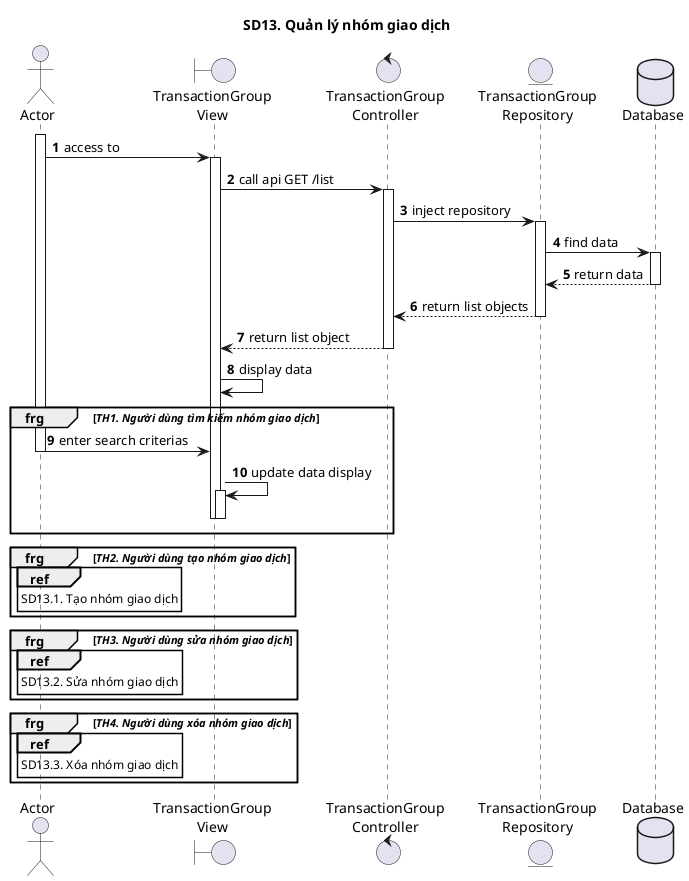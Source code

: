 @startuml SQ
autonumber
title SD13. Quản lý nhóm giao dịch
actor "Actor" as actor
boundary "TransactionGroup\nView" as view
control "TransactionGroup\nController" as controller
entity "TransactionGroup\nRepository" as model
database "Database" as database
activate actor
actor -> view : access to
activate view
view -> controller : call api GET /list
activate controller
controller -> model : inject repository
activate model
model -> database : find data
activate database
database --> model : return data
deactivate database
model --> controller: return list objects
deactivate model
controller --> view : return list object
deactivate controller
view -> view: display data
group frg [//TH1. Người dùng tìm kiếm nhóm giao dịch//]
actor -> view : enter search criterias
deactivate actor
view -> view: update data display
activate view
deactivate view
deactivate view
end
group frg [//TH2. Người dùng tạo nhóm giao dịch//]
ref over actor
SD13.1. Tạo nhóm giao dịch
end ref
end
group frg [//TH3. Người dùng sửa nhóm giao dịch//]
ref over actor
SD13.2. Sửa nhóm giao dịch
end ref
end
group frg [//TH4. Người dùng xóa nhóm giao dịch//]
ref over actor
SD13.3. Xóa nhóm giao dịch
end ref
end
@enduml